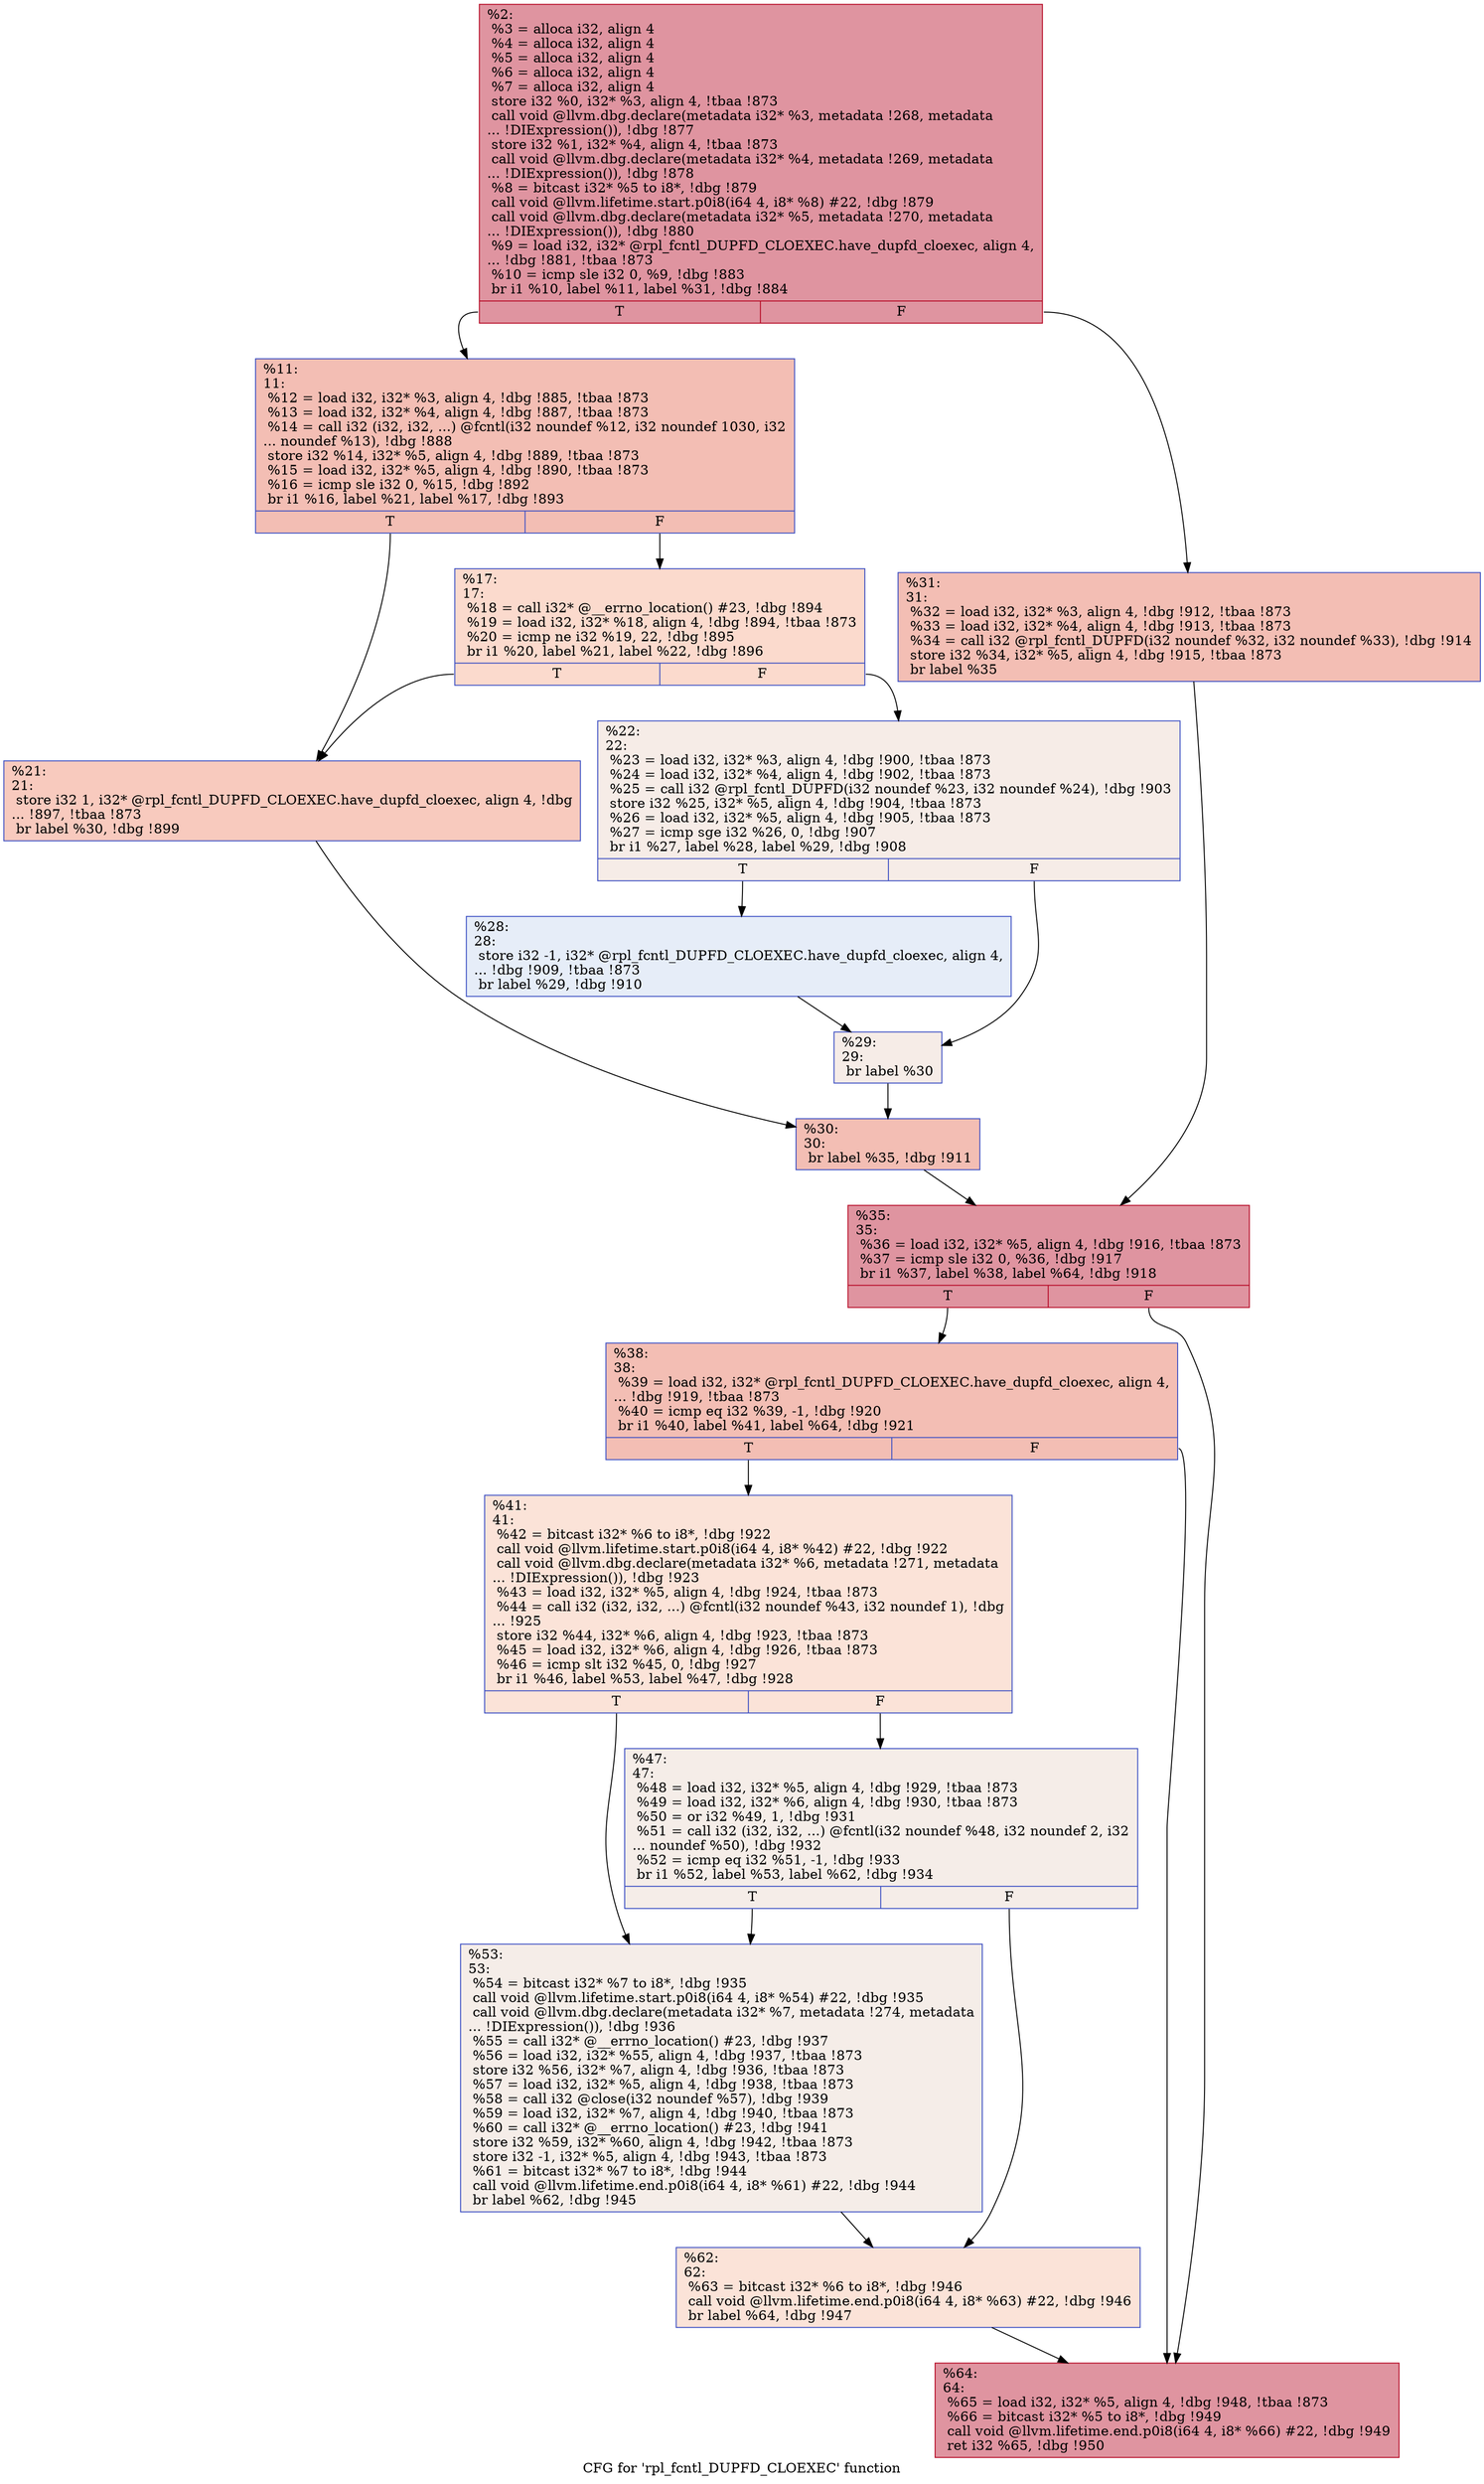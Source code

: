 digraph "CFG for 'rpl_fcntl_DUPFD_CLOEXEC' function" {
	label="CFG for 'rpl_fcntl_DUPFD_CLOEXEC' function";

	Node0x14e3610 [shape=record,color="#b70d28ff", style=filled, fillcolor="#b70d2870",label="{%2:\l  %3 = alloca i32, align 4\l  %4 = alloca i32, align 4\l  %5 = alloca i32, align 4\l  %6 = alloca i32, align 4\l  %7 = alloca i32, align 4\l  store i32 %0, i32* %3, align 4, !tbaa !873\l  call void @llvm.dbg.declare(metadata i32* %3, metadata !268, metadata\l... !DIExpression()), !dbg !877\l  store i32 %1, i32* %4, align 4, !tbaa !873\l  call void @llvm.dbg.declare(metadata i32* %4, metadata !269, metadata\l... !DIExpression()), !dbg !878\l  %8 = bitcast i32* %5 to i8*, !dbg !879\l  call void @llvm.lifetime.start.p0i8(i64 4, i8* %8) #22, !dbg !879\l  call void @llvm.dbg.declare(metadata i32* %5, metadata !270, metadata\l... !DIExpression()), !dbg !880\l  %9 = load i32, i32* @rpl_fcntl_DUPFD_CLOEXEC.have_dupfd_cloexec, align 4,\l... !dbg !881, !tbaa !873\l  %10 = icmp sle i32 0, %9, !dbg !883\l  br i1 %10, label %11, label %31, !dbg !884\l|{<s0>T|<s1>F}}"];
	Node0x14e3610:s0 -> Node0x14e4850;
	Node0x14e3610:s1 -> Node0x14e4a80;
	Node0x14e4850 [shape=record,color="#3d50c3ff", style=filled, fillcolor="#e36c5570",label="{%11:\l11:                                               \l  %12 = load i32, i32* %3, align 4, !dbg !885, !tbaa !873\l  %13 = load i32, i32* %4, align 4, !dbg !887, !tbaa !873\l  %14 = call i32 (i32, i32, ...) @fcntl(i32 noundef %12, i32 noundef 1030, i32\l... noundef %13), !dbg !888\l  store i32 %14, i32* %5, align 4, !dbg !889, !tbaa !873\l  %15 = load i32, i32* %5, align 4, !dbg !890, !tbaa !873\l  %16 = icmp sle i32 0, %15, !dbg !892\l  br i1 %16, label %21, label %17, !dbg !893\l|{<s0>T|<s1>F}}"];
	Node0x14e4850:s0 -> Node0x14e48f0;
	Node0x14e4850:s1 -> Node0x14e48a0;
	Node0x14e48a0 [shape=record,color="#3d50c3ff", style=filled, fillcolor="#f7ac8e70",label="{%17:\l17:                                               \l  %18 = call i32* @__errno_location() #23, !dbg !894\l  %19 = load i32, i32* %18, align 4, !dbg !894, !tbaa !873\l  %20 = icmp ne i32 %19, 22, !dbg !895\l  br i1 %20, label %21, label %22, !dbg !896\l|{<s0>T|<s1>F}}"];
	Node0x14e48a0:s0 -> Node0x14e48f0;
	Node0x14e48a0:s1 -> Node0x14e4940;
	Node0x14e48f0 [shape=record,color="#3d50c3ff", style=filled, fillcolor="#ef886b70",label="{%21:\l21:                                               \l  store i32 1, i32* @rpl_fcntl_DUPFD_CLOEXEC.have_dupfd_cloexec, align 4, !dbg\l... !897, !tbaa !873\l  br label %30, !dbg !899\l}"];
	Node0x14e48f0 -> Node0x14e4a30;
	Node0x14e4940 [shape=record,color="#3d50c3ff", style=filled, fillcolor="#ead5c970",label="{%22:\l22:                                               \l  %23 = load i32, i32* %3, align 4, !dbg !900, !tbaa !873\l  %24 = load i32, i32* %4, align 4, !dbg !902, !tbaa !873\l  %25 = call i32 @rpl_fcntl_DUPFD(i32 noundef %23, i32 noundef %24), !dbg !903\l  store i32 %25, i32* %5, align 4, !dbg !904, !tbaa !873\l  %26 = load i32, i32* %5, align 4, !dbg !905, !tbaa !873\l  %27 = icmp sge i32 %26, 0, !dbg !907\l  br i1 %27, label %28, label %29, !dbg !908\l|{<s0>T|<s1>F}}"];
	Node0x14e4940:s0 -> Node0x14e4990;
	Node0x14e4940:s1 -> Node0x14e49e0;
	Node0x14e4990 [shape=record,color="#3d50c3ff", style=filled, fillcolor="#c7d7f070",label="{%28:\l28:                                               \l  store i32 -1, i32* @rpl_fcntl_DUPFD_CLOEXEC.have_dupfd_cloexec, align 4,\l... !dbg !909, !tbaa !873\l  br label %29, !dbg !910\l}"];
	Node0x14e4990 -> Node0x14e49e0;
	Node0x14e49e0 [shape=record,color="#3d50c3ff", style=filled, fillcolor="#ead5c970",label="{%29:\l29:                                               \l  br label %30\l}"];
	Node0x14e49e0 -> Node0x14e4a30;
	Node0x14e4a30 [shape=record,color="#3d50c3ff", style=filled, fillcolor="#e36c5570",label="{%30:\l30:                                               \l  br label %35, !dbg !911\l}"];
	Node0x14e4a30 -> Node0x14e4ad0;
	Node0x14e4a80 [shape=record,color="#3d50c3ff", style=filled, fillcolor="#e36c5570",label="{%31:\l31:                                               \l  %32 = load i32, i32* %3, align 4, !dbg !912, !tbaa !873\l  %33 = load i32, i32* %4, align 4, !dbg !913, !tbaa !873\l  %34 = call i32 @rpl_fcntl_DUPFD(i32 noundef %32, i32 noundef %33), !dbg !914\l  store i32 %34, i32* %5, align 4, !dbg !915, !tbaa !873\l  br label %35\l}"];
	Node0x14e4a80 -> Node0x14e4ad0;
	Node0x14e4ad0 [shape=record,color="#b70d28ff", style=filled, fillcolor="#b70d2870",label="{%35:\l35:                                               \l  %36 = load i32, i32* %5, align 4, !dbg !916, !tbaa !873\l  %37 = icmp sle i32 0, %36, !dbg !917\l  br i1 %37, label %38, label %64, !dbg !918\l|{<s0>T|<s1>F}}"];
	Node0x14e4ad0:s0 -> Node0x14e4b20;
	Node0x14e4ad0:s1 -> Node0x14e4cb0;
	Node0x14e4b20 [shape=record,color="#3d50c3ff", style=filled, fillcolor="#e36c5570",label="{%38:\l38:                                               \l  %39 = load i32, i32* @rpl_fcntl_DUPFD_CLOEXEC.have_dupfd_cloexec, align 4,\l... !dbg !919, !tbaa !873\l  %40 = icmp eq i32 %39, -1, !dbg !920\l  br i1 %40, label %41, label %64, !dbg !921\l|{<s0>T|<s1>F}}"];
	Node0x14e4b20:s0 -> Node0x14e4b70;
	Node0x14e4b20:s1 -> Node0x14e4cb0;
	Node0x14e4b70 [shape=record,color="#3d50c3ff", style=filled, fillcolor="#f6bfa670",label="{%41:\l41:                                               \l  %42 = bitcast i32* %6 to i8*, !dbg !922\l  call void @llvm.lifetime.start.p0i8(i64 4, i8* %42) #22, !dbg !922\l  call void @llvm.dbg.declare(metadata i32* %6, metadata !271, metadata\l... !DIExpression()), !dbg !923\l  %43 = load i32, i32* %5, align 4, !dbg !924, !tbaa !873\l  %44 = call i32 (i32, i32, ...) @fcntl(i32 noundef %43, i32 noundef 1), !dbg\l... !925\l  store i32 %44, i32* %6, align 4, !dbg !923, !tbaa !873\l  %45 = load i32, i32* %6, align 4, !dbg !926, !tbaa !873\l  %46 = icmp slt i32 %45, 0, !dbg !927\l  br i1 %46, label %53, label %47, !dbg !928\l|{<s0>T|<s1>F}}"];
	Node0x14e4b70:s0 -> Node0x14e4c10;
	Node0x14e4b70:s1 -> Node0x14e4bc0;
	Node0x14e4bc0 [shape=record,color="#3d50c3ff", style=filled, fillcolor="#e8d6cc70",label="{%47:\l47:                                               \l  %48 = load i32, i32* %5, align 4, !dbg !929, !tbaa !873\l  %49 = load i32, i32* %6, align 4, !dbg !930, !tbaa !873\l  %50 = or i32 %49, 1, !dbg !931\l  %51 = call i32 (i32, i32, ...) @fcntl(i32 noundef %48, i32 noundef 2, i32\l... noundef %50), !dbg !932\l  %52 = icmp eq i32 %51, -1, !dbg !933\l  br i1 %52, label %53, label %62, !dbg !934\l|{<s0>T|<s1>F}}"];
	Node0x14e4bc0:s0 -> Node0x14e4c10;
	Node0x14e4bc0:s1 -> Node0x14e4c60;
	Node0x14e4c10 [shape=record,color="#3d50c3ff", style=filled, fillcolor="#e8d6cc70",label="{%53:\l53:                                               \l  %54 = bitcast i32* %7 to i8*, !dbg !935\l  call void @llvm.lifetime.start.p0i8(i64 4, i8* %54) #22, !dbg !935\l  call void @llvm.dbg.declare(metadata i32* %7, metadata !274, metadata\l... !DIExpression()), !dbg !936\l  %55 = call i32* @__errno_location() #23, !dbg !937\l  %56 = load i32, i32* %55, align 4, !dbg !937, !tbaa !873\l  store i32 %56, i32* %7, align 4, !dbg !936, !tbaa !873\l  %57 = load i32, i32* %5, align 4, !dbg !938, !tbaa !873\l  %58 = call i32 @close(i32 noundef %57), !dbg !939\l  %59 = load i32, i32* %7, align 4, !dbg !940, !tbaa !873\l  %60 = call i32* @__errno_location() #23, !dbg !941\l  store i32 %59, i32* %60, align 4, !dbg !942, !tbaa !873\l  store i32 -1, i32* %5, align 4, !dbg !943, !tbaa !873\l  %61 = bitcast i32* %7 to i8*, !dbg !944\l  call void @llvm.lifetime.end.p0i8(i64 4, i8* %61) #22, !dbg !944\l  br label %62, !dbg !945\l}"];
	Node0x14e4c10 -> Node0x14e4c60;
	Node0x14e4c60 [shape=record,color="#3d50c3ff", style=filled, fillcolor="#f6bfa670",label="{%62:\l62:                                               \l  %63 = bitcast i32* %6 to i8*, !dbg !946\l  call void @llvm.lifetime.end.p0i8(i64 4, i8* %63) #22, !dbg !946\l  br label %64, !dbg !947\l}"];
	Node0x14e4c60 -> Node0x14e4cb0;
	Node0x14e4cb0 [shape=record,color="#b70d28ff", style=filled, fillcolor="#b70d2870",label="{%64:\l64:                                               \l  %65 = load i32, i32* %5, align 4, !dbg !948, !tbaa !873\l  %66 = bitcast i32* %5 to i8*, !dbg !949\l  call void @llvm.lifetime.end.p0i8(i64 4, i8* %66) #22, !dbg !949\l  ret i32 %65, !dbg !950\l}"];
}
